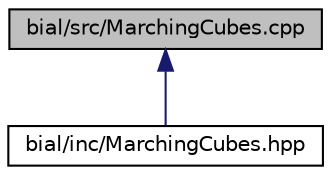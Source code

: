 digraph "bial/src/MarchingCubes.cpp"
{
  edge [fontname="Helvetica",fontsize="10",labelfontname="Helvetica",labelfontsize="10"];
  node [fontname="Helvetica",fontsize="10",shape=record];
  Node1 [label="bial/src/MarchingCubes.cpp",height=0.2,width=0.4,color="black", fillcolor="grey75", style="filled", fontcolor="black"];
  Node1 -> Node2 [dir="back",color="midnightblue",fontsize="10",style="solid",fontname="Helvetica"];
  Node2 [label="bial/inc/MarchingCubes.hpp",height=0.2,width=0.4,color="black", fillcolor="white", style="filled",URL="$_marching_cubes_8hpp.html",tooltip="Content: Marching Cubes Algorithm   Description: Algorithm proposed by Lorensen and Cline to extract ..."];
}
